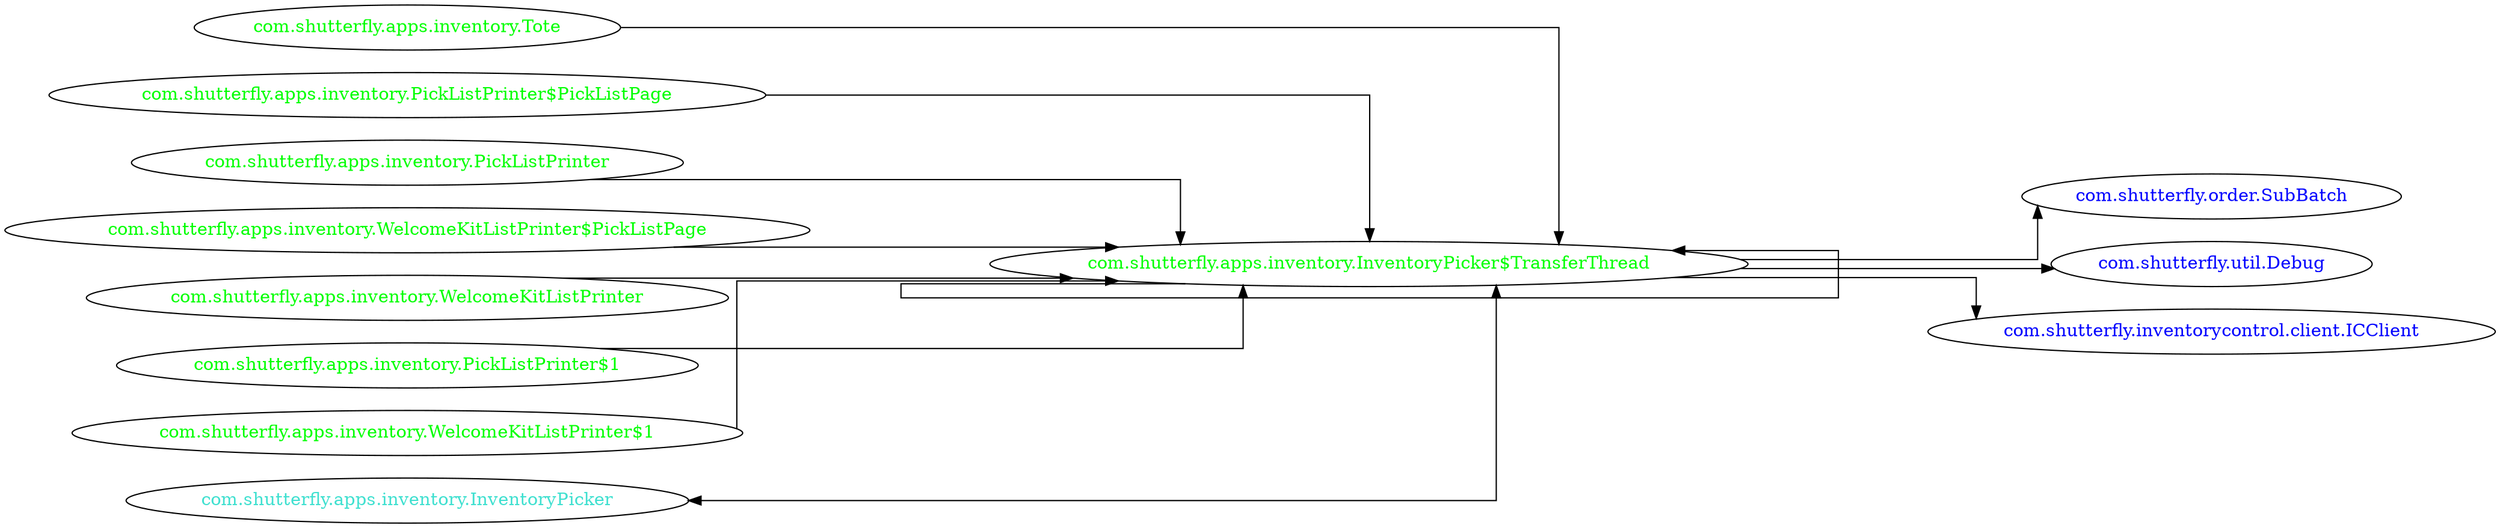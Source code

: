 digraph dependencyGraph {
 concentrate=true;
 ranksep="2.0";
 rankdir="LR"; 
 splines="ortho";
"com.shutterfly.apps.inventory.InventoryPicker$TransferThread" [fontcolor="red"];
"com.shutterfly.order.SubBatch" [ fontcolor="blue" ];
"com.shutterfly.apps.inventory.InventoryPicker$TransferThread"->"com.shutterfly.order.SubBatch";
"com.shutterfly.util.Debug" [ fontcolor="blue" ];
"com.shutterfly.apps.inventory.InventoryPicker$TransferThread"->"com.shutterfly.util.Debug";
"com.shutterfly.inventorycontrol.client.ICClient" [ fontcolor="blue" ];
"com.shutterfly.apps.inventory.InventoryPicker$TransferThread"->"com.shutterfly.inventorycontrol.client.ICClient";
"com.shutterfly.apps.inventory.InventoryPicker$TransferThread" [ fontcolor="green" ];
"com.shutterfly.apps.inventory.InventoryPicker$TransferThread"->"com.shutterfly.apps.inventory.InventoryPicker$TransferThread";
"com.shutterfly.apps.inventory.Tote" [ fontcolor="green" ];
"com.shutterfly.apps.inventory.Tote"->"com.shutterfly.apps.inventory.InventoryPicker$TransferThread";
"com.shutterfly.apps.inventory.PickListPrinter$PickListPage" [ fontcolor="green" ];
"com.shutterfly.apps.inventory.PickListPrinter$PickListPage"->"com.shutterfly.apps.inventory.InventoryPicker$TransferThread";
"com.shutterfly.apps.inventory.PickListPrinter" [ fontcolor="green" ];
"com.shutterfly.apps.inventory.PickListPrinter"->"com.shutterfly.apps.inventory.InventoryPicker$TransferThread";
"com.shutterfly.apps.inventory.WelcomeKitListPrinter$PickListPage" [ fontcolor="green" ];
"com.shutterfly.apps.inventory.WelcomeKitListPrinter$PickListPage"->"com.shutterfly.apps.inventory.InventoryPicker$TransferThread";
"com.shutterfly.apps.inventory.WelcomeKitListPrinter" [ fontcolor="green" ];
"com.shutterfly.apps.inventory.WelcomeKitListPrinter"->"com.shutterfly.apps.inventory.InventoryPicker$TransferThread";
"com.shutterfly.apps.inventory.PickListPrinter$1" [ fontcolor="green" ];
"com.shutterfly.apps.inventory.PickListPrinter$1"->"com.shutterfly.apps.inventory.InventoryPicker$TransferThread";
"com.shutterfly.apps.inventory.WelcomeKitListPrinter$1" [ fontcolor="green" ];
"com.shutterfly.apps.inventory.WelcomeKitListPrinter$1"->"com.shutterfly.apps.inventory.InventoryPicker$TransferThread";
"com.shutterfly.apps.inventory.InventoryPicker" [ fontcolor="turquoise" ];
"com.shutterfly.apps.inventory.InventoryPicker"->"com.shutterfly.apps.inventory.InventoryPicker$TransferThread" [dir=both];
}